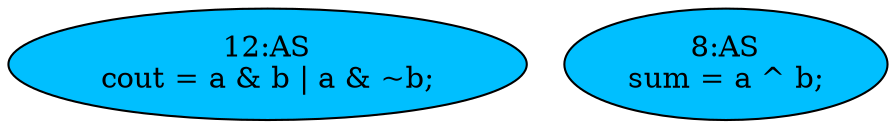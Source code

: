 strict digraph "compose( ,  )" {
	node [label="\N"];
	"12:AS"	[ast="<pyverilog.vparser.ast.Assign object at 0x7f4af38d6750>",
		def_var="['cout']",
		fillcolor=deepskyblue,
		label="12:AS
cout = a & b | a & ~b;",
		statements="[]",
		style=filled,
		typ=Assign,
		use_var="['a', 'b', 'a', 'b']"];
	"8:AS"	[ast="<pyverilog.vparser.ast.Assign object at 0x7f4af39b5f10>",
		def_var="['sum']",
		fillcolor=deepskyblue,
		label="8:AS
sum = a ^ b;",
		statements="[]",
		style=filled,
		typ=Assign,
		use_var="['a', 'b']"];
}
